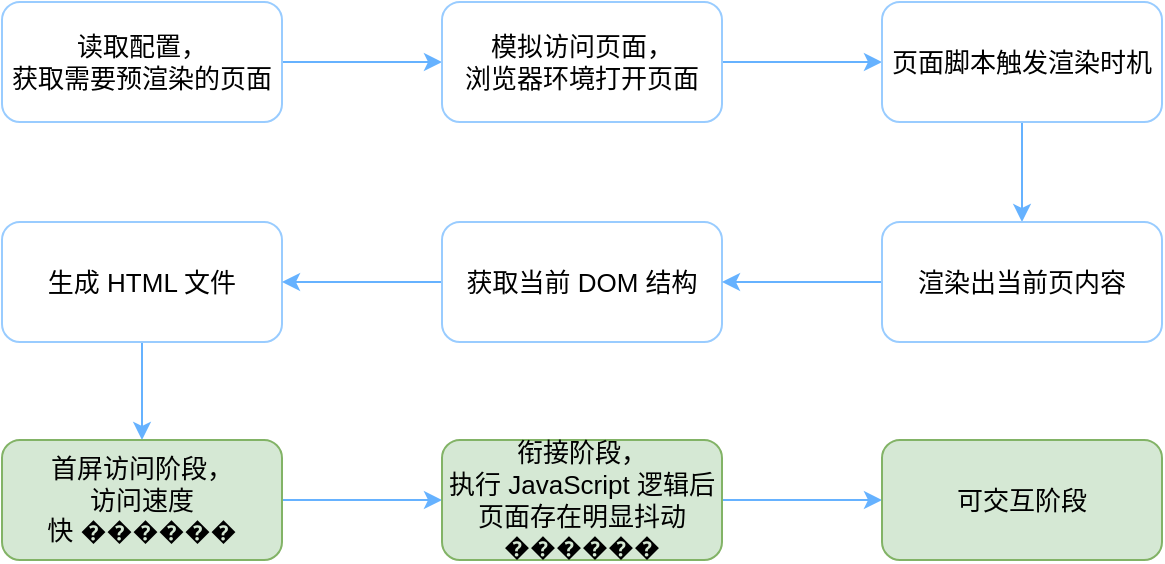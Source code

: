 <mxfile version="16.2.7" type="github">
  <diagram id="ICQrL_qD0Jko4IXTJyPj" name="Page-1">
    <mxGraphModel dx="1051" dy="655" grid="0" gridSize="10" guides="1" tooltips="1" connect="1" arrows="1" fold="1" page="1" pageScale="1" pageWidth="827" pageHeight="1169" math="0" shadow="0">
      <root>
        <mxCell id="0" />
        <mxCell id="1" parent="0" />
        <mxCell id="Hlovni9iBHvbX8-T9_-t-5" style="edgeStyle=orthogonalEdgeStyle;rounded=0;orthogonalLoop=1;jettySize=auto;html=1;exitX=1;exitY=0.5;exitDx=0;exitDy=0;entryX=0;entryY=0.5;entryDx=0;entryDy=0;strokeColor=#66B2FF;" edge="1" parent="1" source="Hlovni9iBHvbX8-T9_-t-2" target="Hlovni9iBHvbX8-T9_-t-4">
          <mxGeometry relative="1" as="geometry" />
        </mxCell>
        <mxCell id="Hlovni9iBHvbX8-T9_-t-2" value="&lt;font style=&quot;font-size: 13px&quot;&gt;读取配置，&lt;br&gt;获取需要预渲染的页面&lt;/font&gt;" style="rounded=1;whiteSpace=wrap;html=1;strokeColor=#99CCFF;" vertex="1" parent="1">
          <mxGeometry x="100" y="81" width="140" height="60" as="geometry" />
        </mxCell>
        <mxCell id="Hlovni9iBHvbX8-T9_-t-7" style="edgeStyle=orthogonalEdgeStyle;rounded=0;orthogonalLoop=1;jettySize=auto;html=1;exitX=1;exitY=0.5;exitDx=0;exitDy=0;entryX=0;entryY=0.5;entryDx=0;entryDy=0;strokeColor=#66B2FF;" edge="1" parent="1" source="Hlovni9iBHvbX8-T9_-t-4" target="Hlovni9iBHvbX8-T9_-t-6">
          <mxGeometry relative="1" as="geometry" />
        </mxCell>
        <mxCell id="Hlovni9iBHvbX8-T9_-t-4" value="&lt;font style=&quot;font-size: 13px&quot;&gt;模拟访问页面，&lt;br&gt;浏览器环境打开页面&lt;/font&gt;" style="rounded=1;whiteSpace=wrap;html=1;strokeColor=#99CCFF;" vertex="1" parent="1">
          <mxGeometry x="320" y="81" width="140" height="60" as="geometry" />
        </mxCell>
        <mxCell id="Hlovni9iBHvbX8-T9_-t-13" style="edgeStyle=orthogonalEdgeStyle;rounded=0;orthogonalLoop=1;jettySize=auto;html=1;exitX=0.5;exitY=1;exitDx=0;exitDy=0;entryX=0.5;entryY=0;entryDx=0;entryDy=0;strokeColor=#66B2FF;" edge="1" parent="1" source="Hlovni9iBHvbX8-T9_-t-6" target="Hlovni9iBHvbX8-T9_-t-12">
          <mxGeometry relative="1" as="geometry" />
        </mxCell>
        <mxCell id="Hlovni9iBHvbX8-T9_-t-6" value="&lt;font style=&quot;font-size: 13px&quot;&gt;页面脚本触发渲染时机&lt;/font&gt;" style="rounded=1;whiteSpace=wrap;html=1;strokeColor=#99CCFF;" vertex="1" parent="1">
          <mxGeometry x="540" y="81" width="140" height="60" as="geometry" />
        </mxCell>
        <mxCell id="Hlovni9iBHvbX8-T9_-t-18" style="edgeStyle=orthogonalEdgeStyle;rounded=0;orthogonalLoop=1;jettySize=auto;html=1;exitX=0.5;exitY=1;exitDx=0;exitDy=0;entryX=0.5;entryY=0;entryDx=0;entryDy=0;fontSize=16;strokeColor=#66B2FF;" edge="1" parent="1" source="Hlovni9iBHvbX8-T9_-t-9" target="Hlovni9iBHvbX8-T9_-t-17">
          <mxGeometry relative="1" as="geometry" />
        </mxCell>
        <mxCell id="Hlovni9iBHvbX8-T9_-t-9" value="&lt;font style=&quot;font-size: 13px&quot;&gt;生成 HTML 文件&lt;/font&gt;" style="rounded=1;whiteSpace=wrap;html=1;strokeColor=#99CCFF;" vertex="1" parent="1">
          <mxGeometry x="100" y="191" width="140" height="60" as="geometry" />
        </mxCell>
        <mxCell id="Hlovni9iBHvbX8-T9_-t-15" style="edgeStyle=orthogonalEdgeStyle;rounded=0;orthogonalLoop=1;jettySize=auto;html=1;exitX=0;exitY=0.5;exitDx=0;exitDy=0;entryX=1;entryY=0.5;entryDx=0;entryDy=0;strokeColor=#66B2FF;" edge="1" parent="1" source="Hlovni9iBHvbX8-T9_-t-11" target="Hlovni9iBHvbX8-T9_-t-9">
          <mxGeometry relative="1" as="geometry" />
        </mxCell>
        <mxCell id="Hlovni9iBHvbX8-T9_-t-11" value="&lt;font style=&quot;font-size: 13px&quot;&gt;获取当前 DOM 结构&lt;/font&gt;" style="rounded=1;whiteSpace=wrap;html=1;strokeColor=#99CCFF;" vertex="1" parent="1">
          <mxGeometry x="320" y="191" width="140" height="60" as="geometry" />
        </mxCell>
        <mxCell id="Hlovni9iBHvbX8-T9_-t-14" style="edgeStyle=orthogonalEdgeStyle;rounded=0;orthogonalLoop=1;jettySize=auto;html=1;exitX=0;exitY=0.5;exitDx=0;exitDy=0;entryX=1;entryY=0.5;entryDx=0;entryDy=0;strokeColor=#66B2FF;" edge="1" parent="1" source="Hlovni9iBHvbX8-T9_-t-12" target="Hlovni9iBHvbX8-T9_-t-11">
          <mxGeometry relative="1" as="geometry" />
        </mxCell>
        <mxCell id="Hlovni9iBHvbX8-T9_-t-12" value="&lt;font style=&quot;font-size: 13px&quot;&gt;渲染出当前页内容&lt;/font&gt;" style="rounded=1;whiteSpace=wrap;html=1;strokeColor=#99CCFF;" vertex="1" parent="1">
          <mxGeometry x="540" y="191" width="140" height="60" as="geometry" />
        </mxCell>
        <mxCell id="Hlovni9iBHvbX8-T9_-t-25" style="edgeStyle=orthogonalEdgeStyle;rounded=0;orthogonalLoop=1;jettySize=auto;html=1;exitX=1;exitY=0.5;exitDx=0;exitDy=0;entryX=0;entryY=0.5;entryDx=0;entryDy=0;fontSize=16;strokeColor=#66B2FF;" edge="1" parent="1" source="Hlovni9iBHvbX8-T9_-t-17" target="Hlovni9iBHvbX8-T9_-t-20">
          <mxGeometry relative="1" as="geometry" />
        </mxCell>
        <mxCell id="Hlovni9iBHvbX8-T9_-t-17" value="&lt;font style=&quot;font-size: 13px&quot;&gt;首屏访问阶段，&lt;br&gt;&lt;font style=&quot;font-size: 13px&quot;&gt;访问速度快&amp;nbsp;&lt;/font&gt;&lt;span&gt;������&lt;/span&gt;&lt;br&gt;&lt;/font&gt;" style="rounded=1;whiteSpace=wrap;html=1;strokeColor=#82b366;fillColor=#d5e8d4;" vertex="1" parent="1">
          <mxGeometry x="100" y="300" width="140" height="60" as="geometry" />
        </mxCell>
        <mxCell id="Hlovni9iBHvbX8-T9_-t-26" style="edgeStyle=orthogonalEdgeStyle;rounded=0;orthogonalLoop=1;jettySize=auto;html=1;exitX=1;exitY=0.5;exitDx=0;exitDy=0;entryX=0;entryY=0.5;entryDx=0;entryDy=0;fontSize=16;strokeColor=#66B2FF;" edge="1" parent="1" source="Hlovni9iBHvbX8-T9_-t-20" target="Hlovni9iBHvbX8-T9_-t-21">
          <mxGeometry relative="1" as="geometry" />
        </mxCell>
        <mxCell id="Hlovni9iBHvbX8-T9_-t-20" value="&lt;font style=&quot;font-size: 13px&quot;&gt;衔接阶段，&lt;br&gt;执行 JavaScript 逻辑后页面存在明显抖动 ������&lt;br&gt;&lt;/font&gt;" style="rounded=1;whiteSpace=wrap;html=1;strokeColor=#82b366;fillColor=#d5e8d4;" vertex="1" parent="1">
          <mxGeometry x="320" y="300" width="140" height="60" as="geometry" />
        </mxCell>
        <mxCell id="Hlovni9iBHvbX8-T9_-t-21" value="&lt;font style=&quot;font-size: 13px&quot;&gt;可交互阶段&lt;/font&gt;" style="rounded=1;whiteSpace=wrap;html=1;strokeColor=#82b366;fillColor=#d5e8d4;" vertex="1" parent="1">
          <mxGeometry x="540" y="300" width="140" height="60" as="geometry" />
        </mxCell>
      </root>
    </mxGraphModel>
  </diagram>
</mxfile>
